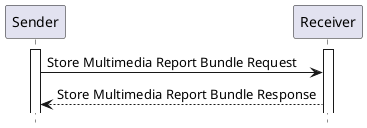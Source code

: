 @startuml

hide footbox

participant "Sender" as Creator
participant "Receiver" as Repo

Creator++
Repo++
Creator->Repo: Store Multimedia Report Bundle Request
return Store Multimedia Report Bundle Response

@enduml